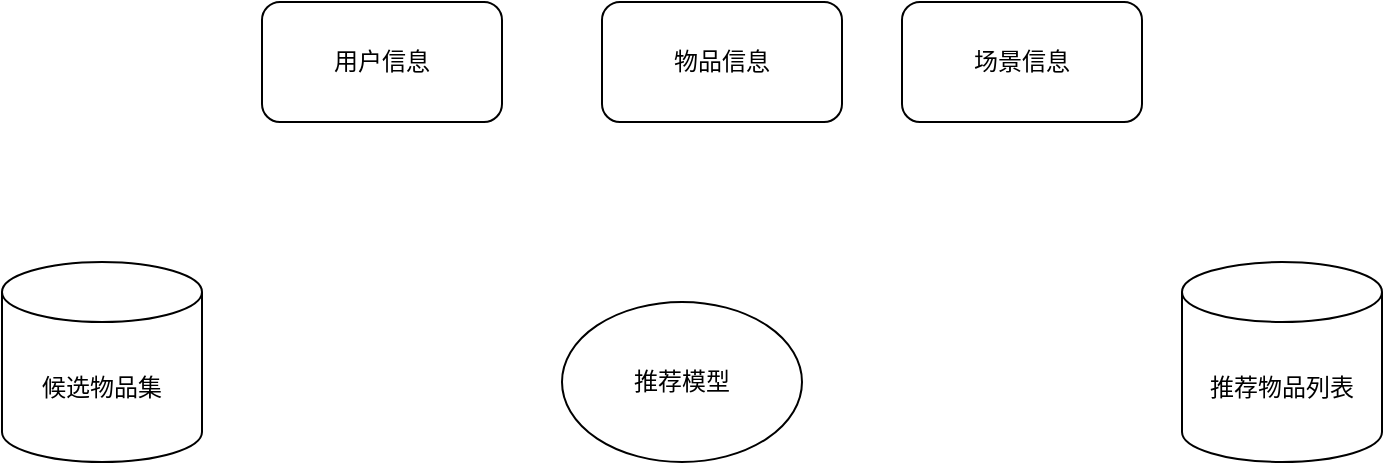 <mxfile version="16.5.2" type="github"><diagram id="nXYKWb6IErg16_AFCpUK" name="Page-1"><mxGraphModel dx="1209" dy="693" grid="1" gridSize="10" guides="1" tooltips="1" connect="1" arrows="1" fold="1" page="1" pageScale="1" pageWidth="827" pageHeight="1169" math="0" shadow="0"><root><mxCell id="0"/><mxCell id="1" parent="0"/><mxCell id="7RLIFyCm-5fvyvW2t-Vj-1" value="候选物品集" style="shape=cylinder3;whiteSpace=wrap;html=1;boundedLbl=1;backgroundOutline=1;size=15;" vertex="1" parent="1"><mxGeometry x="80" y="330" width="100" height="100" as="geometry"/></mxCell><mxCell id="7RLIFyCm-5fvyvW2t-Vj-4" value="推荐模型" style="ellipse;whiteSpace=wrap;html=1;" vertex="1" parent="1"><mxGeometry x="360" y="350" width="120" height="80" as="geometry"/></mxCell><mxCell id="7RLIFyCm-5fvyvW2t-Vj-5" value="物品信息" style="rounded=1;whiteSpace=wrap;html=1;" vertex="1" parent="1"><mxGeometry x="380" y="200" width="120" height="60" as="geometry"/></mxCell><mxCell id="7RLIFyCm-5fvyvW2t-Vj-6" value="用户信息" style="rounded=1;whiteSpace=wrap;html=1;" vertex="1" parent="1"><mxGeometry x="210" y="200" width="120" height="60" as="geometry"/></mxCell><mxCell id="7RLIFyCm-5fvyvW2t-Vj-7" value="场景信息" style="rounded=1;whiteSpace=wrap;html=1;" vertex="1" parent="1"><mxGeometry x="530" y="200" width="120" height="60" as="geometry"/></mxCell><mxCell id="7RLIFyCm-5fvyvW2t-Vj-8" value="推荐物品列表" style="shape=cylinder3;whiteSpace=wrap;html=1;boundedLbl=1;backgroundOutline=1;size=15;" vertex="1" parent="1"><mxGeometry x="670" y="330" width="100" height="100" as="geometry"/></mxCell></root></mxGraphModel></diagram></mxfile>